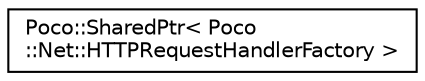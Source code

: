 digraph "Graphical Class Hierarchy"
{
 // LATEX_PDF_SIZE
  edge [fontname="Helvetica",fontsize="10",labelfontname="Helvetica",labelfontsize="10"];
  node [fontname="Helvetica",fontsize="10",shape=record];
  rankdir="LR";
  Node0 [label="Poco::SharedPtr\< Poco\l::Net::HTTPRequestHandlerFactory \>",height=0.2,width=0.4,color="black", fillcolor="white", style="filled",URL="$classPoco_1_1SharedPtr.html",tooltip=" "];
}
